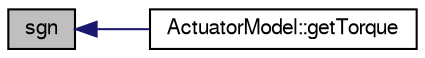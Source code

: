digraph "sgn"
{
  edge [fontname="FreeSans",fontsize="10",labelfontname="FreeSans",labelfontsize="10"];
  node [fontname="FreeSans",fontsize="10",shape=record];
  rankdir="LR";
  Node1 [label="sgn",height=0.2,width=0.4,color="black", fillcolor="grey75", style="filled", fontcolor="black"];
  Node1 -> Node2 [dir="back",color="midnightblue",fontsize="10",style="solid",fontname="FreeSans"];
  Node2 [label="ActuatorModel::getTorque",height=0.2,width=0.4,color="black", fillcolor="white", style="filled",URL="$d9/dec/class_actuator_model.html#a4636ef2d74cba1302f99f973f1701318"];
}
